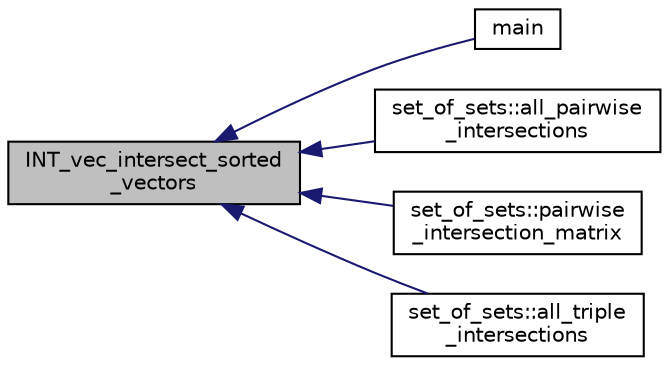 digraph "INT_vec_intersect_sorted_vectors"
{
  edge [fontname="Helvetica",fontsize="10",labelfontname="Helvetica",labelfontsize="10"];
  node [fontname="Helvetica",fontsize="10",shape=record];
  rankdir="LR";
  Node5658 [label="INT_vec_intersect_sorted\l_vectors",height=0.2,width=0.4,color="black", fillcolor="grey75", style="filled", fontcolor="black"];
  Node5658 -> Node5659 [dir="back",color="midnightblue",fontsize="10",style="solid",fontname="Helvetica"];
  Node5659 [label="main",height=0.2,width=0.4,color="black", fillcolor="white", style="filled",URL="$dd/df4/johnson_8_c.html#a3c04138a5bfe5d72780bb7e82a18e627"];
  Node5658 -> Node5660 [dir="back",color="midnightblue",fontsize="10",style="solid",fontname="Helvetica"];
  Node5660 [label="set_of_sets::all_pairwise\l_intersections",height=0.2,width=0.4,color="black", fillcolor="white", style="filled",URL="$da/dd6/classset__of__sets.html#ad4bd9ef19f5db68c7b55eed69aa1716b"];
  Node5658 -> Node5661 [dir="back",color="midnightblue",fontsize="10",style="solid",fontname="Helvetica"];
  Node5661 [label="set_of_sets::pairwise\l_intersection_matrix",height=0.2,width=0.4,color="black", fillcolor="white", style="filled",URL="$da/dd6/classset__of__sets.html#ad866d8c98dd9d92b17b800d67050abb7"];
  Node5658 -> Node5662 [dir="back",color="midnightblue",fontsize="10",style="solid",fontname="Helvetica"];
  Node5662 [label="set_of_sets::all_triple\l_intersections",height=0.2,width=0.4,color="black", fillcolor="white", style="filled",URL="$da/dd6/classset__of__sets.html#aec727ebd1a06dfa3307b07179770d4bf"];
}
